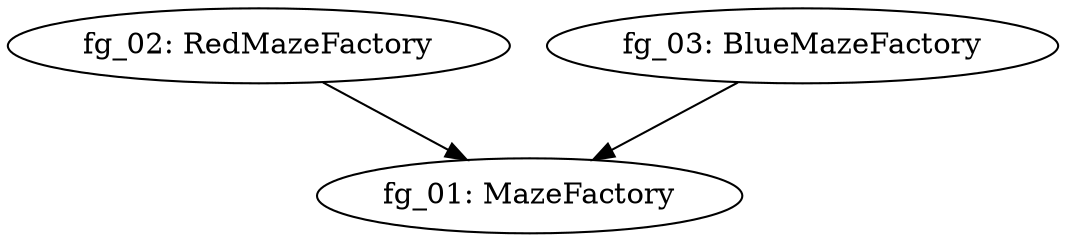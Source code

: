 digraph G { 
"fg_02: RedMazeFactory" -> "fg_01: MazeFactory"; 
"fg_03: BlueMazeFactory" -> "fg_01: MazeFactory"; 
}